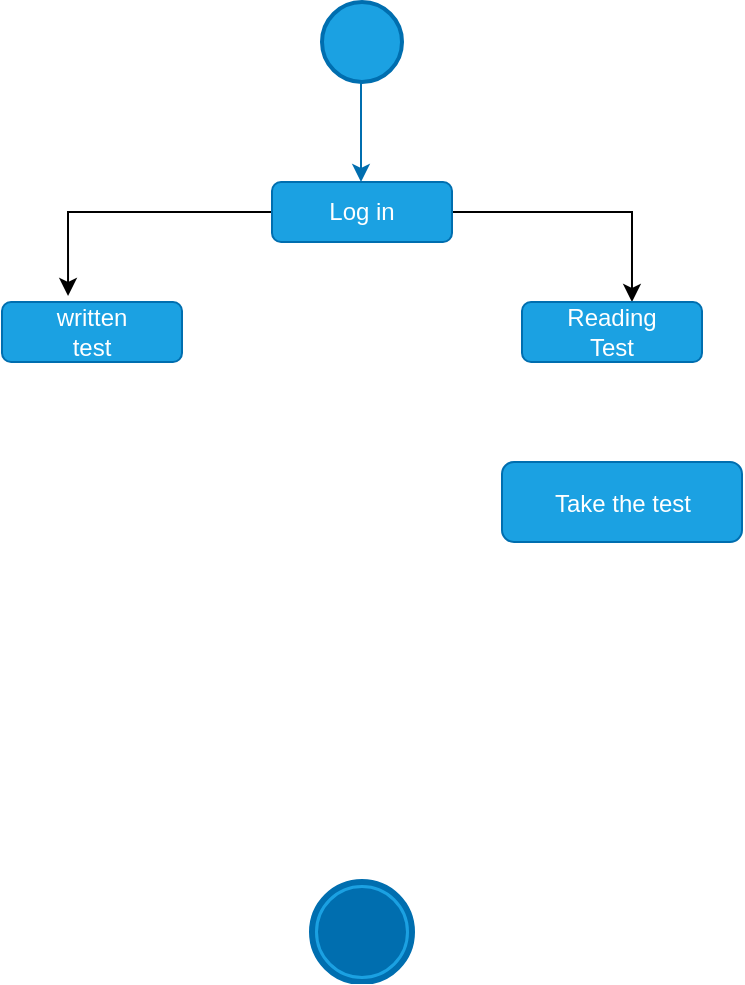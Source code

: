 <mxfile version="14.7.3" type="device"><diagram id="C5RBs43oDa-KdzZeNtuy" name="Page-1"><mxGraphModel dx="868" dy="1619" grid="1" gridSize="10" guides="1" tooltips="1" connect="1" arrows="1" fold="1" page="1" pageScale="1" pageWidth="827" pageHeight="1169" math="0" shadow="0"><root><mxCell id="WIyWlLk6GJQsqaUBKTNV-0"/><mxCell id="WIyWlLk6GJQsqaUBKTNV-1" parent="WIyWlLk6GJQsqaUBKTNV-0"/><mxCell id="S6J4WonecUPDmcS5D0_P-14" style="edgeStyle=orthogonalEdgeStyle;rounded=0;orthogonalLoop=1;jettySize=auto;html=1;entryX=0.367;entryY=-0.1;entryDx=0;entryDy=0;entryPerimeter=0;" edge="1" parent="WIyWlLk6GJQsqaUBKTNV-1" source="S6J4WonecUPDmcS5D0_P-5" target="S6J4WonecUPDmcS5D0_P-11"><mxGeometry relative="1" as="geometry"/></mxCell><mxCell id="S6J4WonecUPDmcS5D0_P-13" style="edgeStyle=orthogonalEdgeStyle;rounded=0;orthogonalLoop=1;jettySize=auto;html=1;entryX=0.611;entryY=0;entryDx=0;entryDy=0;entryPerimeter=0;" edge="1" parent="WIyWlLk6GJQsqaUBKTNV-1" source="S6J4WonecUPDmcS5D0_P-5" target="S6J4WonecUPDmcS5D0_P-12"><mxGeometry relative="1" as="geometry"/></mxCell><mxCell id="S6J4WonecUPDmcS5D0_P-3" value="" style="endArrow=classic;html=1;fillColor=#1ba1e2;strokeColor=#006EAF;" edge="1" parent="WIyWlLk6GJQsqaUBKTNV-1"><mxGeometry width="50" height="50" relative="1" as="geometry"><mxPoint x="379.5" y="20" as="sourcePoint"/><mxPoint x="379.5" y="90" as="targetPoint"/></mxGeometry></mxCell><mxCell id="S6J4WonecUPDmcS5D0_P-0" value="" style="points=[[0.145,0.145,0],[0.5,0,0],[0.855,0.145,0],[1,0.5,0],[0.855,0.855,0],[0.5,1,0],[0.145,0.855,0],[0,0.5,0]];shape=mxgraph.bpmn.event;html=1;verticalLabelPosition=bottom;labelBackgroundColor=#ffffff;verticalAlign=top;align=center;perimeter=ellipsePerimeter;outlineConnect=0;aspect=fixed;outline=end;symbol=terminate;fillColor=#1ba1e2;strokeColor=#006EAF;fontColor=#ffffff;" vertex="1" parent="WIyWlLk6GJQsqaUBKTNV-1"><mxGeometry x="355" y="440" width="50" height="50" as="geometry"/></mxCell><mxCell id="S6J4WonecUPDmcS5D0_P-1" value="" style="strokeWidth=2;html=1;shape=mxgraph.flowchart.start_2;whiteSpace=wrap;fillColor=#1ba1e2;strokeColor=#006EAF;fontColor=#ffffff;" vertex="1" parent="WIyWlLk6GJQsqaUBKTNV-1"><mxGeometry x="360" width="40" height="40" as="geometry"/></mxCell><mxCell id="S6J4WonecUPDmcS5D0_P-4" value="" style="rounded=1;whiteSpace=wrap;html=1;fillColor=#1ba1e2;strokeColor=#006EAF;fontColor=#ffffff;" vertex="1" parent="WIyWlLk6GJQsqaUBKTNV-1"><mxGeometry x="335" y="90" width="90" height="30" as="geometry"/></mxCell><mxCell id="S6J4WonecUPDmcS5D0_P-5" value="&lt;font color=&quot;#ffffff&quot;&gt;Log in&lt;/font&gt;" style="text;html=1;align=center;verticalAlign=middle;whiteSpace=wrap;rounded=0;" vertex="1" parent="WIyWlLk6GJQsqaUBKTNV-1"><mxGeometry x="360" y="95" width="40" height="20" as="geometry"/></mxCell><mxCell id="S6J4WonecUPDmcS5D0_P-11" value="" style="rounded=1;whiteSpace=wrap;html=1;fillColor=#1ba1e2;strokeColor=#006EAF;fontColor=#ffffff;" vertex="1" parent="WIyWlLk6GJQsqaUBKTNV-1"><mxGeometry x="200" y="150" width="90" height="30" as="geometry"/></mxCell><mxCell id="S6J4WonecUPDmcS5D0_P-12" value="" style="rounded=1;whiteSpace=wrap;html=1;fillColor=#1ba1e2;strokeColor=#006EAF;fontColor=#ffffff;" vertex="1" parent="WIyWlLk6GJQsqaUBKTNV-1"><mxGeometry x="460" y="150" width="90" height="30" as="geometry"/></mxCell><mxCell id="S6J4WonecUPDmcS5D0_P-15" value="&lt;font color=&quot;#ffffff&quot;&gt;written test&lt;/font&gt;" style="text;html=1;strokeColor=none;fillColor=none;align=center;verticalAlign=middle;whiteSpace=wrap;rounded=0;" vertex="1" parent="WIyWlLk6GJQsqaUBKTNV-1"><mxGeometry x="225" y="155" width="40" height="20" as="geometry"/></mxCell><mxCell id="S6J4WonecUPDmcS5D0_P-16" value="&lt;font color=&quot;#ffffff&quot;&gt;Reading Test&lt;/font&gt;" style="text;html=1;strokeColor=none;fillColor=none;align=center;verticalAlign=middle;whiteSpace=wrap;rounded=0;" vertex="1" parent="WIyWlLk6GJQsqaUBKTNV-1"><mxGeometry x="485" y="155" width="40" height="20" as="geometry"/></mxCell><mxCell id="S6J4WonecUPDmcS5D0_P-17" value="" style="rounded=1;whiteSpace=wrap;html=1;fillColor=#1ba1e2;strokeColor=#006EAF;fontColor=#ffffff;" vertex="1" parent="WIyWlLk6GJQsqaUBKTNV-1"><mxGeometry x="450" y="230" width="120" height="40" as="geometry"/></mxCell><mxCell id="S6J4WonecUPDmcS5D0_P-18" value="&lt;p style=&quot;line-height: 100%&quot;&gt;&lt;font color=&quot;#ffffff&quot;&gt;Take the test&lt;/font&gt;&lt;/p&gt;" style="text;html=1;strokeColor=none;fillColor=none;align=center;verticalAlign=middle;whiteSpace=wrap;rounded=0;" vertex="1" parent="WIyWlLk6GJQsqaUBKTNV-1"><mxGeometry x="472.5" y="240" width="75" height="20" as="geometry"/></mxCell></root></mxGraphModel></diagram></mxfile>